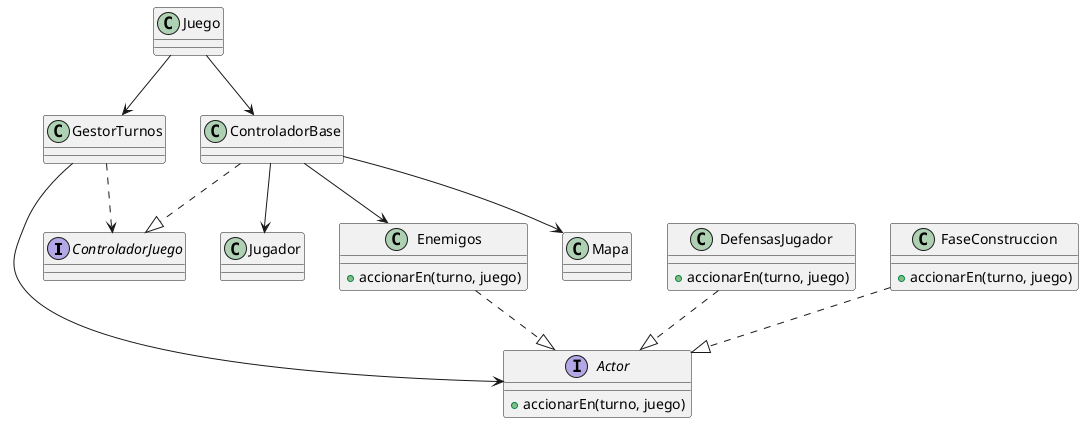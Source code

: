 @startuml

interface ControladorJuego{

}

class Juego{
}



interface Actor{
    +accionarEn(turno, juego)
}

class Jugador{
}



class Enemigos{
    +accionarEn(turno, juego)
}

class DefensasJugador{
    +accionarEn(turno, juego)
}

class FaseConstruccion{
    +accionarEn(turno, juego)
}

class Mapa{
}

class GestorTurnos{
}


class ControladorBase{
}

ControladorBase --> Jugador
ControladorBase --> Mapa
ControladorBase --> Enemigos
ControladorBase ..|> ControladorJuego

Juego --> GestorTurnos
Juego-->ControladorBase

GestorTurnos ..> ControladorJuego
GestorTurnos --> Actor

Enemigos ..|> Actor
DefensasJugador ..|> Actor
FaseConstruccion ..|> Actor




@enduml